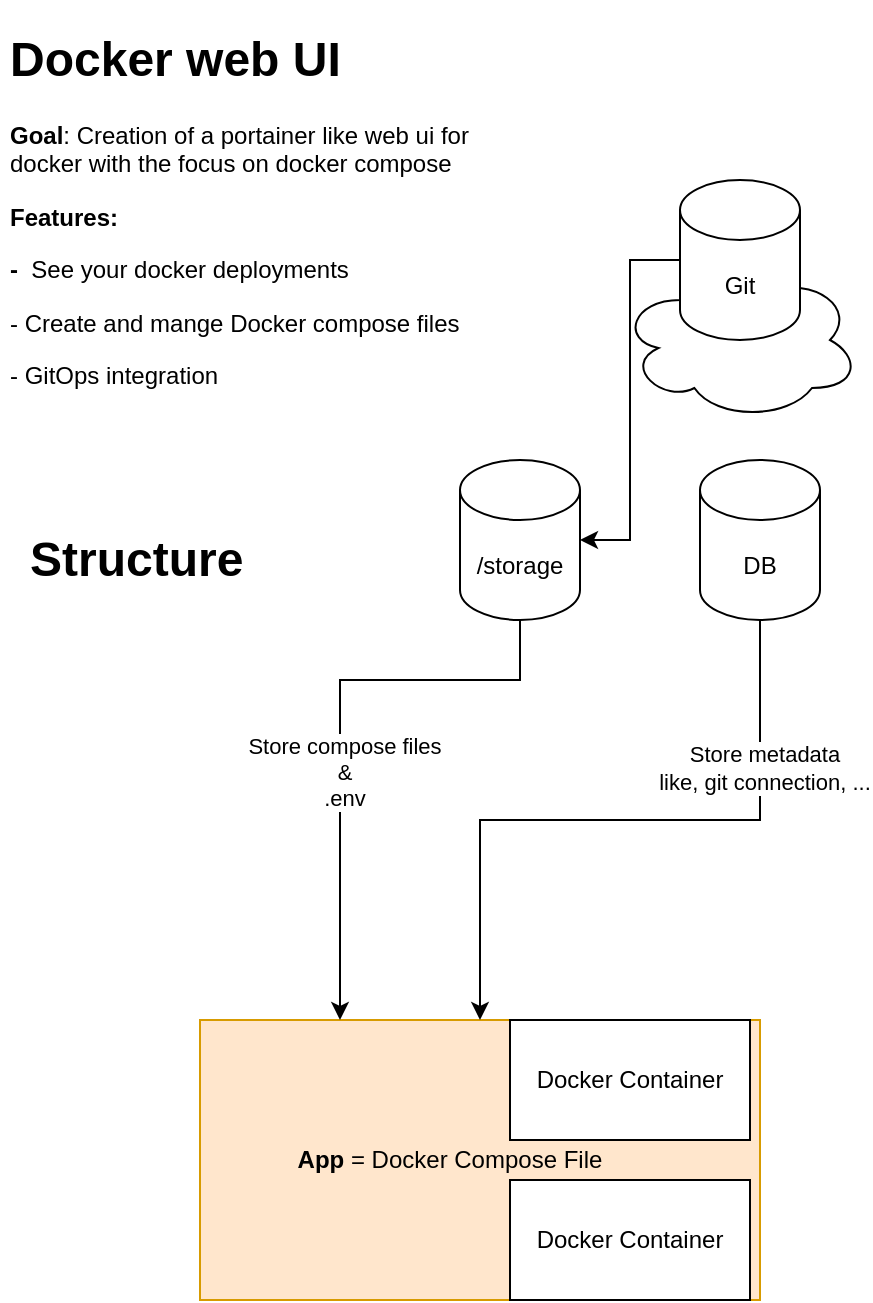<mxfile version="22.1.22" type="embed" pages="2">
  <diagram id="fz-6R8tx3eM5kRc7ZHRC" name="General">
    <mxGraphModel dx="1352" dy="726" grid="1" gridSize="10" guides="1" tooltips="1" connect="1" arrows="1" fold="1" page="1" pageScale="1" pageWidth="850" pageHeight="1100" math="0" shadow="0">
      <root>
        <mxCell id="0" />
        <mxCell id="1" parent="0" />
        <mxCell id="11" value="&lt;h1&gt;Docker web UI&lt;/h1&gt;&lt;p&gt;&lt;b&gt;Goal&lt;/b&gt;: Creation of a portainer like web ui for docker with the focus on docker compose&lt;/p&gt;&lt;p&gt;&lt;b&gt;Features:&amp;nbsp;&lt;/b&gt;&lt;/p&gt;&lt;p&gt;&lt;b&gt;-&amp;nbsp; &lt;/b&gt;See your docker deployments&lt;/p&gt;&lt;p&gt;- Create and mange Docker compose files&lt;/p&gt;&lt;p&gt;- GitOps integration&lt;/p&gt;&lt;p&gt;&lt;br&gt;&lt;/p&gt;" style="text;html=1;strokeColor=none;fillColor=none;spacing=5;spacingTop=-20;whiteSpace=wrap;overflow=hidden;rounded=0;" parent="1" vertex="1">
          <mxGeometry x="70" y="100" width="270" height="220" as="geometry" />
        </mxCell>
        <mxCell id="12" value="" style="group" parent="1" vertex="1" connectable="0">
          <mxGeometry x="170" y="600" width="280" height="140" as="geometry" />
        </mxCell>
        <mxCell id="4" value="&lt;b&gt;App&lt;/b&gt; = Docker Compose File&amp;nbsp; &amp;nbsp; &amp;nbsp; &amp;nbsp; &amp;nbsp;" style="rounded=0;whiteSpace=wrap;html=1;fillColor=#ffe6cc;strokeColor=#d79b00;" parent="12" vertex="1">
          <mxGeometry width="280" height="140" as="geometry" />
        </mxCell>
        <mxCell id="5" value="Docker Container" style="rounded=0;whiteSpace=wrap;html=1;" parent="12" vertex="1">
          <mxGeometry x="155" width="120" height="60" as="geometry" />
        </mxCell>
        <mxCell id="6" value="Docker Container" style="rounded=0;whiteSpace=wrap;html=1;" parent="12" vertex="1">
          <mxGeometry x="155" y="80" width="120" height="60" as="geometry" />
        </mxCell>
        <mxCell id="13" value="&lt;h1&gt;Structure&lt;/h1&gt;" style="text;html=1;strokeColor=none;fillColor=none;spacing=5;spacingTop=-20;whiteSpace=wrap;overflow=hidden;rounded=0;" parent="1" vertex="1">
          <mxGeometry x="80" y="350" width="190" height="40" as="geometry" />
        </mxCell>
        <mxCell id="21" style="edgeStyle=orthogonalEdgeStyle;rounded=0;orthogonalLoop=1;jettySize=auto;html=1;exitX=0.5;exitY=1;exitDx=0;exitDy=0;exitPerimeter=0;" parent="1" source="16" target="4" edge="1">
          <mxGeometry relative="1" as="geometry" />
        </mxCell>
        <mxCell id="25" value="Store metadata&lt;br&gt;like, git connection, ..." style="edgeLabel;html=1;align=center;verticalAlign=middle;resizable=0;points=[];" vertex="1" connectable="0" parent="21">
          <mxGeometry x="-0.568" y="2" relative="1" as="geometry">
            <mxPoint as="offset" />
          </mxGeometry>
        </mxCell>
        <mxCell id="16" value="DB" style="shape=cylinder3;whiteSpace=wrap;html=1;boundedLbl=1;backgroundOutline=1;size=15;" parent="1" vertex="1">
          <mxGeometry x="420" y="320" width="60" height="80" as="geometry" />
        </mxCell>
        <mxCell id="20" style="edgeStyle=orthogonalEdgeStyle;rounded=0;orthogonalLoop=1;jettySize=auto;html=1;exitX=0.5;exitY=1;exitDx=0;exitDy=0;exitPerimeter=0;entryX=0.25;entryY=0;entryDx=0;entryDy=0;" parent="1" source="18" target="4" edge="1">
          <mxGeometry relative="1" as="geometry">
            <Array as="points">
              <mxPoint x="330" y="430" />
              <mxPoint x="240" y="430" />
            </Array>
          </mxGeometry>
        </mxCell>
        <mxCell id="22" value="Store compose files&lt;br&gt;&amp;amp;&lt;br&gt;.env" style="edgeLabel;html=1;align=center;verticalAlign=middle;resizable=0;points=[];" parent="20" vertex="1" connectable="0">
          <mxGeometry x="0.144" y="2" relative="1" as="geometry">
            <mxPoint as="offset" />
          </mxGeometry>
        </mxCell>
        <mxCell id="18" value="/storage" style="shape=cylinder3;whiteSpace=wrap;html=1;boundedLbl=1;backgroundOutline=1;size=15;" parent="1" vertex="1">
          <mxGeometry x="300" y="320" width="60" height="80" as="geometry" />
        </mxCell>
        <mxCell id="28" style="edgeStyle=orthogonalEdgeStyle;rounded=0;orthogonalLoop=1;jettySize=auto;html=1;exitX=0;exitY=0.5;exitDx=0;exitDy=0;exitPerimeter=0;entryX=1;entryY=0.5;entryDx=0;entryDy=0;entryPerimeter=0;" edge="1" parent="1" source="26" target="18">
          <mxGeometry relative="1" as="geometry" />
        </mxCell>
        <mxCell id="29" value="" style="group" vertex="1" connectable="0" parent="1">
          <mxGeometry x="370" y="180" width="120" height="120" as="geometry" />
        </mxCell>
        <mxCell id="27" value="" style="ellipse;shape=cloud;whiteSpace=wrap;html=1;" vertex="1" parent="29">
          <mxGeometry x="10" y="40" width="120" height="80" as="geometry" />
        </mxCell>
        <mxCell id="26" value="Git" style="shape=cylinder3;whiteSpace=wrap;html=1;boundedLbl=1;backgroundOutline=1;size=15;" vertex="1" parent="29">
          <mxGeometry x="40" width="60" height="80" as="geometry" />
        </mxCell>
      </root>
    </mxGraphModel>
  </diagram>
  <diagram id="W_Dx8a7bmo2TOVcDa2ck" name="Dataflow">
    <mxGraphModel dx="2202" dy="1826" grid="1" gridSize="10" guides="1" tooltips="1" connect="1" arrows="1" fold="1" page="1" pageScale="1" pageWidth="850" pageHeight="1100" math="0" shadow="0">
      <root>
        <mxCell id="0" />
        <mxCell id="1" parent="0" />
        <mxCell id="IA-gAWa0xwI66yfd1e5Z-14" value="" style="group" vertex="1" connectable="0" parent="1">
          <mxGeometry x="-260" y="170" width="120" height="120" as="geometry" />
        </mxCell>
        <mxCell id="IA-gAWa0xwI66yfd1e5Z-15" value="" style="ellipse;shape=cloud;whiteSpace=wrap;html=1;" vertex="1" parent="IA-gAWa0xwI66yfd1e5Z-14">
          <mxGeometry x="10" y="40" width="120" height="80" as="geometry" />
        </mxCell>
        <mxCell id="IA-gAWa0xwI66yfd1e5Z-16" value="Git" style="shape=cylinder3;whiteSpace=wrap;html=1;boundedLbl=1;backgroundOutline=1;size=15;" vertex="1" parent="IA-gAWa0xwI66yfd1e5Z-14">
          <mxGeometry x="40" y="10" width="60" height="80" as="geometry" />
        </mxCell>
        <mxCell id="IA-gAWa0xwI66yfd1e5Z-18" value="Backend" style="swimlane;whiteSpace=wrap;html=1;" vertex="1" parent="1">
          <mxGeometry x="20" y="30" width="785" height="630" as="geometry" />
        </mxCell>
        <mxCell id="JMlVOcXLHEeOnAD0QDdr-6" style="edgeStyle=orthogonalEdgeStyle;rounded=0;orthogonalLoop=1;jettySize=auto;html=1;exitX=0.855;exitY=1;exitDx=0;exitDy=-4.35;exitPerimeter=0;entryX=0.5;entryY=0;entryDx=0;entryDy=0;" edge="1" parent="IA-gAWa0xwI66yfd1e5Z-18" source="IA-gAWa0xwI66yfd1e5Z-9" target="JMlVOcXLHEeOnAD0QDdr-2">
          <mxGeometry relative="1" as="geometry" />
        </mxCell>
        <mxCell id="JMlVOcXLHEeOnAD0QDdr-11" style="edgeStyle=orthogonalEdgeStyle;rounded=0;orthogonalLoop=1;jettySize=auto;html=1;exitX=1;exitY=0;exitDx=0;exitDy=52.5;exitPerimeter=0;entryX=0.25;entryY=0;entryDx=0;entryDy=0;" edge="1" parent="IA-gAWa0xwI66yfd1e5Z-18" source="IA-gAWa0xwI66yfd1e5Z-9" target="JMlVOcXLHEeOnAD0QDdr-10">
          <mxGeometry relative="1" as="geometry" />
        </mxCell>
        <mxCell id="IA-gAWa0xwI66yfd1e5Z-9" value="DB" style="shape=cylinder3;whiteSpace=wrap;html=1;boundedLbl=1;backgroundOutline=1;size=15;" vertex="1" parent="IA-gAWa0xwI66yfd1e5Z-18">
          <mxGeometry x="50" y="40" width="60" height="80" as="geometry" />
        </mxCell>
        <mxCell id="IA-gAWa0xwI66yfd1e5Z-12" value="/storage" style="shape=cylinder3;whiteSpace=wrap;html=1;boundedLbl=1;backgroundOutline=1;size=15;" vertex="1" parent="IA-gAWa0xwI66yfd1e5Z-18">
          <mxGeometry x="680" y="30" width="60" height="80" as="geometry" />
        </mxCell>
        <mxCell id="IA-gAWa0xwI66yfd1e5Z-28" value="" style="edgeStyle=orthogonalEdgeStyle;rounded=0;orthogonalLoop=1;jettySize=auto;html=1;" edge="1" parent="IA-gAWa0xwI66yfd1e5Z-18" source="IA-gAWa0xwI66yfd1e5Z-19" target="IA-gAWa0xwI66yfd1e5Z-27">
          <mxGeometry relative="1" as="geometry" />
        </mxCell>
        <mxCell id="IA-gAWa0xwI66yfd1e5Z-19" value="Router" style="shape=trapezoid;perimeter=trapezoidPerimeter;whiteSpace=wrap;html=1;fixedSize=1;" vertex="1" parent="IA-gAWa0xwI66yfd1e5Z-18">
          <mxGeometry x="40" y="540" width="120" height="60" as="geometry" />
        </mxCell>
        <mxCell id="IA-gAWa0xwI66yfd1e5Z-22" value="Functions" style="swimlane;whiteSpace=wrap;html=1;" vertex="1" parent="IA-gAWa0xwI66yfd1e5Z-18">
          <mxGeometry x="40" y="140" width="390" height="290" as="geometry">
            <mxRectangle x="40" y="140" width="100" height="30" as="alternateBounds" />
          </mxGeometry>
        </mxCell>
        <mxCell id="JMlVOcXLHEeOnAD0QDdr-1" value="Setup" style="whiteSpace=wrap;html=1;aspect=fixed;" vertex="1" parent="IA-gAWa0xwI66yfd1e5Z-22">
          <mxGeometry x="50" y="50" width="80" height="80" as="geometry" />
        </mxCell>
        <mxCell id="JMlVOcXLHEeOnAD0QDdr-2" value="Show services" style="whiteSpace=wrap;html=1;aspect=fixed;" vertex="1" parent="IA-gAWa0xwI66yfd1e5Z-22">
          <mxGeometry x="170" y="50" width="80" height="80" as="geometry" />
        </mxCell>
        <mxCell id="JMlVOcXLHEeOnAD0QDdr-3" value="Delete Service" style="whiteSpace=wrap;html=1;aspect=fixed;" vertex="1" parent="IA-gAWa0xwI66yfd1e5Z-22">
          <mxGeometry x="280" y="50" width="80" height="80" as="geometry" />
        </mxCell>
        <mxCell id="JMlVOcXLHEeOnAD0QDdr-4" style="edgeStyle=orthogonalEdgeStyle;rounded=0;orthogonalLoop=1;jettySize=auto;html=1;exitX=0.5;exitY=0;exitDx=0;exitDy=0;" edge="1" parent="IA-gAWa0xwI66yfd1e5Z-18" source="IA-gAWa0xwI66yfd1e5Z-27">
          <mxGeometry relative="1" as="geometry">
            <mxPoint x="160" y="430" as="targetPoint" />
            <Array as="points">
              <mxPoint x="160" y="440" />
            </Array>
          </mxGeometry>
        </mxCell>
        <mxCell id="IA-gAWa0xwI66yfd1e5Z-27" value="Permission&lt;br&gt;&amp;nbsp;check" style="shape=parallelogram;perimeter=parallelogramPerimeter;whiteSpace=wrap;html=1;fixedSize=1;" vertex="1" parent="IA-gAWa0xwI66yfd1e5Z-18">
          <mxGeometry x="60" y="440" width="120" height="60" as="geometry" />
        </mxCell>
        <mxCell id="JMlVOcXLHEeOnAD0QDdr-5" style="edgeStyle=orthogonalEdgeStyle;rounded=0;orthogonalLoop=1;jettySize=auto;html=1;exitX=0.5;exitY=0;exitDx=0;exitDy=0;entryX=0.5;entryY=1;entryDx=0;entryDy=0;entryPerimeter=0;" edge="1" parent="IA-gAWa0xwI66yfd1e5Z-18" source="JMlVOcXLHEeOnAD0QDdr-1" target="IA-gAWa0xwI66yfd1e5Z-9">
          <mxGeometry relative="1" as="geometry" />
        </mxCell>
        <mxCell id="JMlVOcXLHEeOnAD0QDdr-7" style="edgeStyle=orthogonalEdgeStyle;rounded=0;orthogonalLoop=1;jettySize=auto;html=1;exitX=0.75;exitY=0;exitDx=0;exitDy=0;entryX=0;entryY=0.5;entryDx=0;entryDy=0;entryPerimeter=0;fillColor=#dae8fc;strokeColor=#6c8ebf;" edge="1" parent="IA-gAWa0xwI66yfd1e5Z-18" source="JMlVOcXLHEeOnAD0QDdr-1" target="IA-gAWa0xwI66yfd1e5Z-12">
          <mxGeometry relative="1" as="geometry" />
        </mxCell>
        <mxCell id="JMlVOcXLHEeOnAD0QDdr-8" value="Scheduler" style="swimlane;whiteSpace=wrap;html=1;" vertex="1" parent="IA-gAWa0xwI66yfd1e5Z-18">
          <mxGeometry x="470" y="185" width="200" height="200" as="geometry" />
        </mxCell>
        <mxCell id="JMlVOcXLHEeOnAD0QDdr-10" value="Run Apps" style="whiteSpace=wrap;html=1;aspect=fixed;" vertex="1" parent="JMlVOcXLHEeOnAD0QDdr-8">
          <mxGeometry x="30" y="35" width="80" height="80" as="geometry" />
        </mxCell>
        <mxCell id="JMlVOcXLHEeOnAD0QDdr-9" value="" style="endArrow=classic;html=1;rounded=0;exitX=0;exitY=1;exitDx=0;exitDy=-15;exitPerimeter=0;entryX=0.75;entryY=0;entryDx=0;entryDy=0;fillColor=#dae8fc;strokeColor=#6c8ebf;" edge="1" parent="IA-gAWa0xwI66yfd1e5Z-18" source="IA-gAWa0xwI66yfd1e5Z-12" target="JMlVOcXLHEeOnAD0QDdr-10">
          <mxGeometry width="50" height="50" relative="1" as="geometry">
            <mxPoint x="580" y="150" as="sourcePoint" />
            <mxPoint x="630" y="100" as="targetPoint" />
            <Array as="points">
              <mxPoint x="560" y="95" />
            </Array>
          </mxGeometry>
        </mxCell>
        <mxCell id="JMlVOcXLHEeOnAD0QDdr-12" style="edgeStyle=orthogonalEdgeStyle;rounded=0;orthogonalLoop=1;jettySize=auto;html=1;exitX=0.5;exitY=0;exitDx=0;exitDy=0;entryX=1;entryY=0;entryDx=0;entryDy=15;entryPerimeter=0;" edge="1" parent="IA-gAWa0xwI66yfd1e5Z-18" source="JMlVOcXLHEeOnAD0QDdr-10" target="IA-gAWa0xwI66yfd1e5Z-9">
          <mxGeometry relative="1" as="geometry">
            <Array as="points">
              <mxPoint x="540" y="60" />
              <mxPoint x="110" y="60" />
            </Array>
          </mxGeometry>
        </mxCell>
        <mxCell id="JMlVOcXLHEeOnAD0QDdr-13" value="State" style="edgeLabel;html=1;align=center;verticalAlign=middle;resizable=0;points=[];" vertex="1" connectable="0" parent="JMlVOcXLHEeOnAD0QDdr-12">
          <mxGeometry x="0.34" y="-2" relative="1" as="geometry">
            <mxPoint as="offset" />
          </mxGeometry>
        </mxCell>
        <mxCell id="JMlVOcXLHEeOnAD0QDdr-14" style="edgeStyle=orthogonalEdgeStyle;rounded=0;orthogonalLoop=1;jettySize=auto;html=1;exitX=0;exitY=0.25;exitDx=0;exitDy=0;entryX=1;entryY=0.5;entryDx=0;entryDy=0;entryPerimeter=0;" edge="1" parent="1" source="JMlVOcXLHEeOnAD0QDdr-1" target="IA-gAWa0xwI66yfd1e5Z-16">
          <mxGeometry relative="1" as="geometry" />
        </mxCell>
        <mxCell id="JMlVOcXLHEeOnAD0QDdr-15" value="Push" style="edgeLabel;html=1;align=center;verticalAlign=middle;resizable=0;points=[];" vertex="1" connectable="0" parent="JMlVOcXLHEeOnAD0QDdr-14">
          <mxGeometry x="0.232" y="1" relative="1" as="geometry">
            <mxPoint as="offset" />
          </mxGeometry>
        </mxCell>
        <mxCell id="JMlVOcXLHEeOnAD0QDdr-16" style="edgeStyle=orthogonalEdgeStyle;rounded=0;orthogonalLoop=1;jettySize=auto;html=1;exitX=0.5;exitY=0;exitDx=0;exitDy=0;exitPerimeter=0;entryX=0.5;entryY=0;entryDx=0;entryDy=0;entryPerimeter=0;" edge="1" parent="1" source="IA-gAWa0xwI66yfd1e5Z-16" target="IA-gAWa0xwI66yfd1e5Z-12">
          <mxGeometry relative="1" as="geometry">
            <Array as="points">
              <mxPoint x="-190" />
              <mxPoint x="730" />
            </Array>
          </mxGeometry>
        </mxCell>
        <mxCell id="JMlVOcXLHEeOnAD0QDdr-17" value="Pull" style="edgeLabel;html=1;align=center;verticalAlign=middle;resizable=0;points=[];" vertex="1" connectable="0" parent="JMlVOcXLHEeOnAD0QDdr-16">
          <mxGeometry x="-0.011" y="3" relative="1" as="geometry">
            <mxPoint x="26" y="3" as="offset" />
          </mxGeometry>
        </mxCell>
      </root>
    </mxGraphModel>
  </diagram>
</mxfile>
